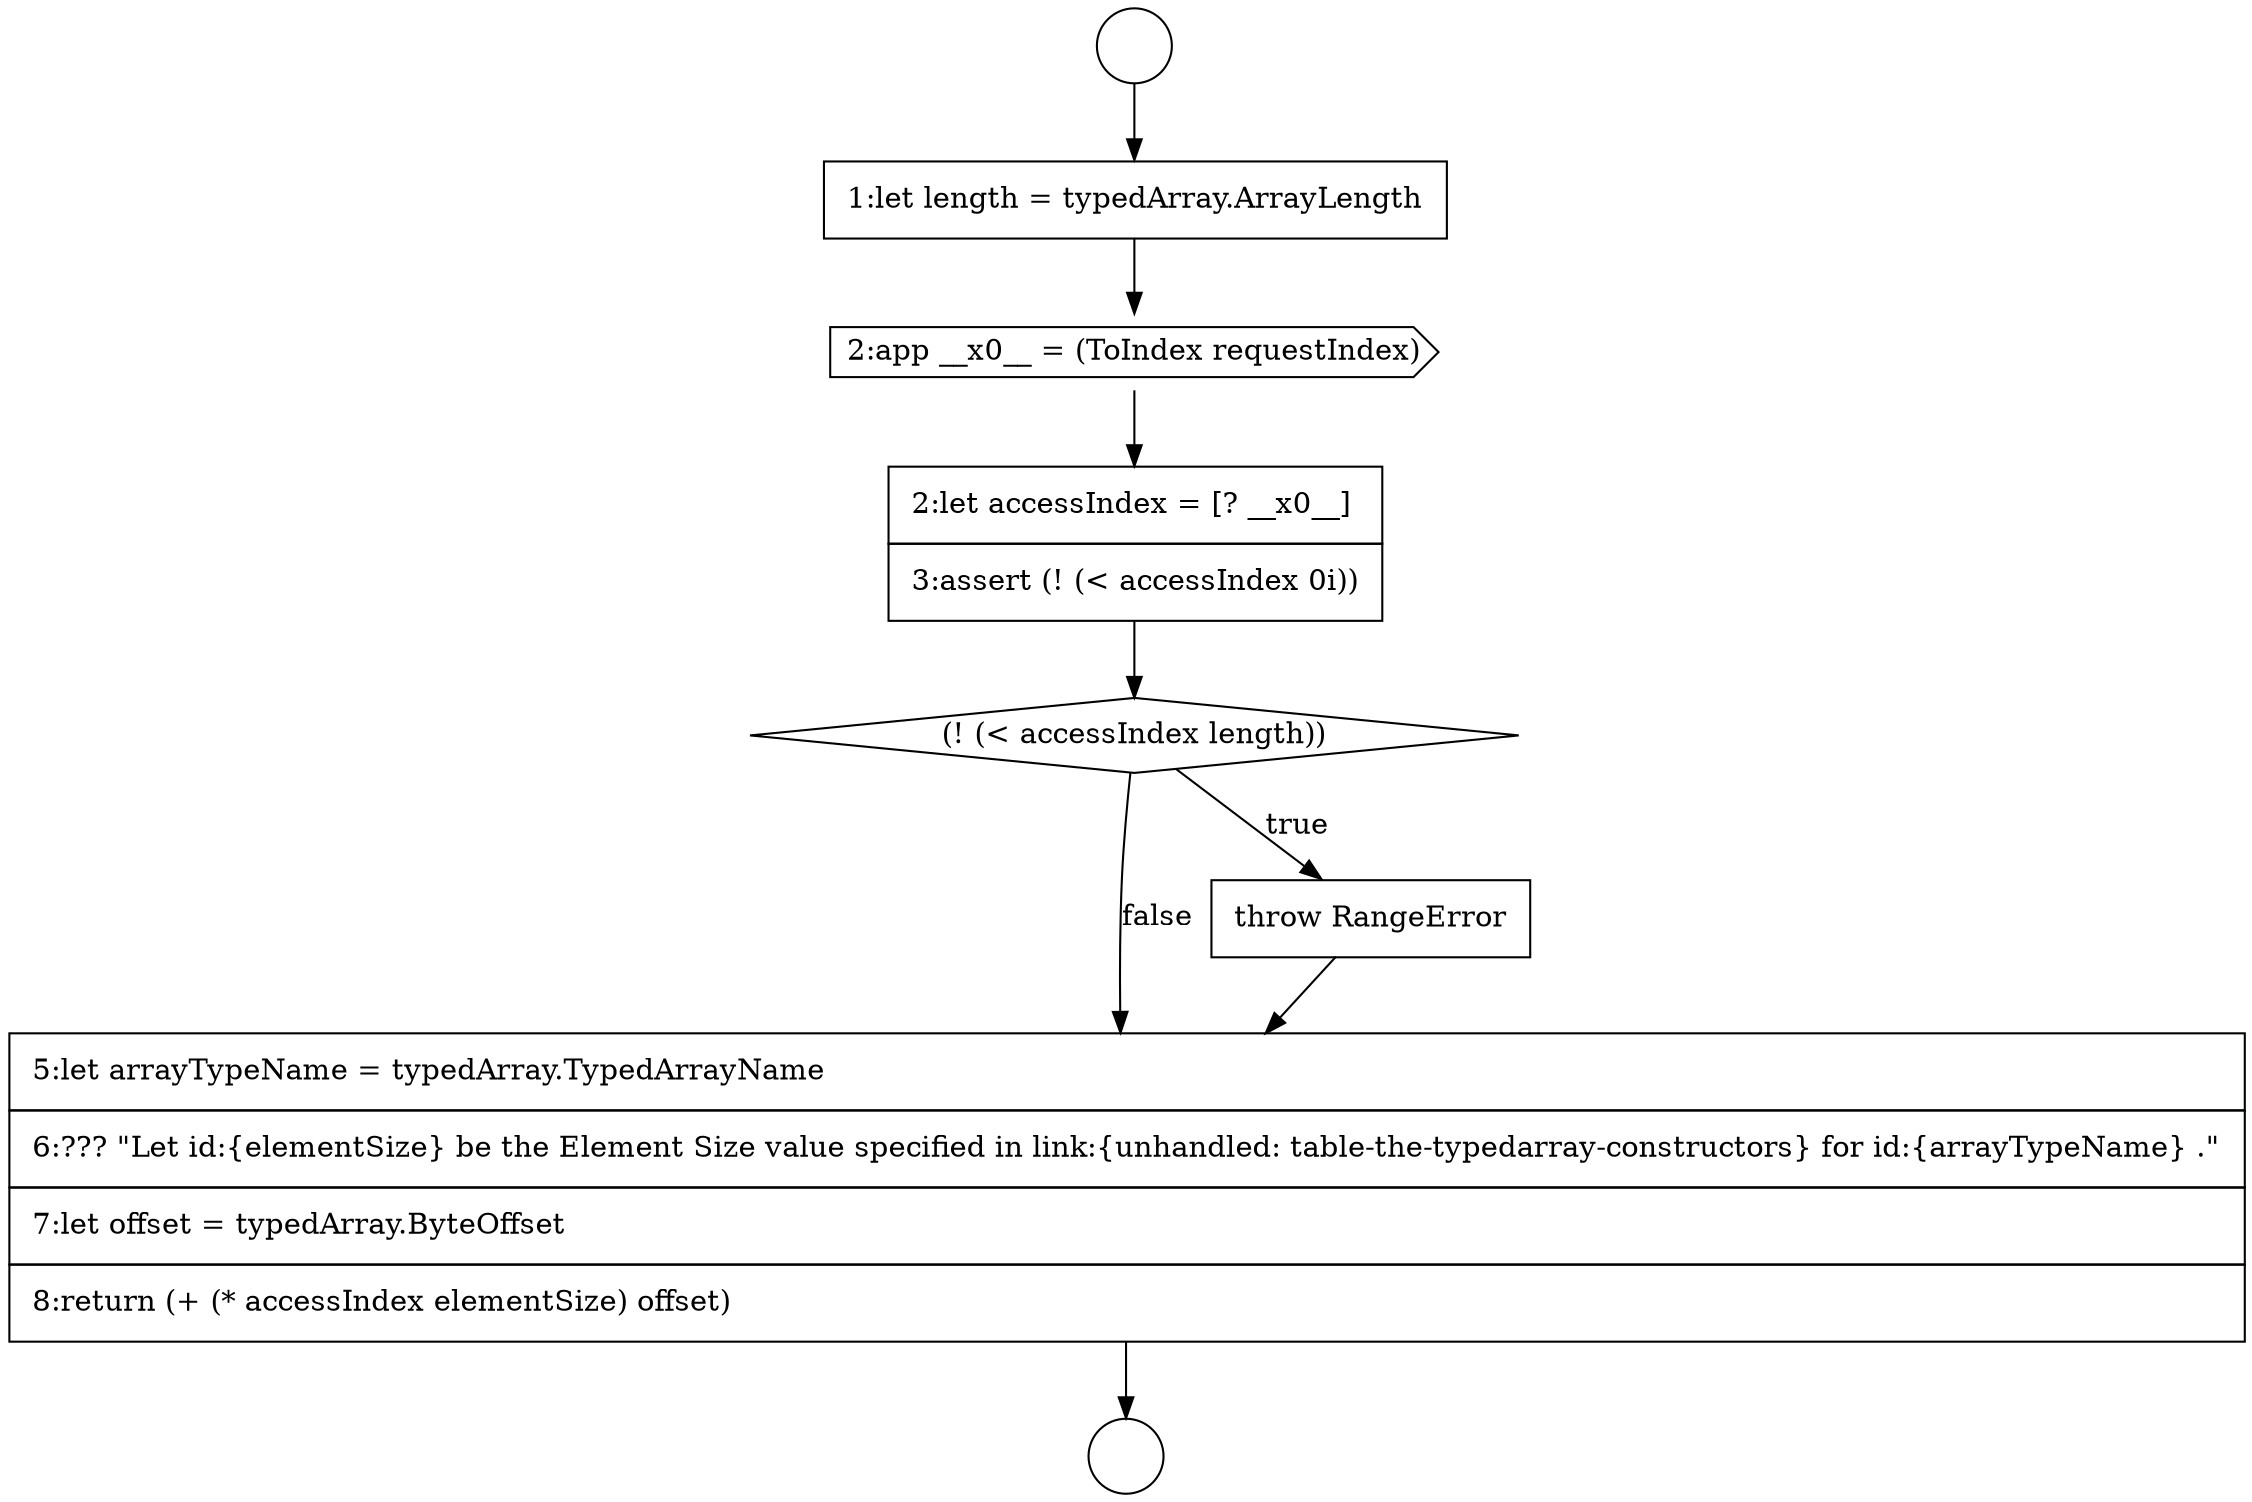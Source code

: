digraph {
  node17815 [shape=none, margin=0, label=<<font color="black">
    <table border="0" cellborder="1" cellspacing="0" cellpadding="10">
      <tr><td align="left">5:let arrayTypeName = typedArray.TypedArrayName</td></tr>
      <tr><td align="left">6:??? &quot;Let id:{elementSize} be the Element Size value specified in link:{unhandled: table-the-typedarray-constructors} for id:{arrayTypeName} .&quot;</td></tr>
      <tr><td align="left">7:let offset = typedArray.ByteOffset</td></tr>
      <tr><td align="left">8:return (+ (* accessIndex elementSize) offset)</td></tr>
    </table>
  </font>> color="black" fillcolor="white" style=filled]
  node17811 [shape=cds, label=<<font color="black">2:app __x0__ = (ToIndex requestIndex)</font>> color="black" fillcolor="white" style=filled]
  node17812 [shape=none, margin=0, label=<<font color="black">
    <table border="0" cellborder="1" cellspacing="0" cellpadding="10">
      <tr><td align="left">2:let accessIndex = [? __x0__]</td></tr>
      <tr><td align="left">3:assert (! (&lt; accessIndex 0i))</td></tr>
    </table>
  </font>> color="black" fillcolor="white" style=filled]
  node17813 [shape=diamond, label=<<font color="black">(! (&lt; accessIndex length))</font>> color="black" fillcolor="white" style=filled]
  node17809 [shape=circle label=" " color="black" fillcolor="white" style=filled]
  node17814 [shape=none, margin=0, label=<<font color="black">
    <table border="0" cellborder="1" cellspacing="0" cellpadding="10">
      <tr><td align="left">throw RangeError</td></tr>
    </table>
  </font>> color="black" fillcolor="white" style=filled]
  node17808 [shape=circle label=" " color="black" fillcolor="white" style=filled]
  node17810 [shape=none, margin=0, label=<<font color="black">
    <table border="0" cellborder="1" cellspacing="0" cellpadding="10">
      <tr><td align="left">1:let length = typedArray.ArrayLength</td></tr>
    </table>
  </font>> color="black" fillcolor="white" style=filled]
  node17815 -> node17809 [ color="black"]
  node17808 -> node17810 [ color="black"]
  node17811 -> node17812 [ color="black"]
  node17814 -> node17815 [ color="black"]
  node17813 -> node17814 [label=<<font color="black">true</font>> color="black"]
  node17813 -> node17815 [label=<<font color="black">false</font>> color="black"]
  node17812 -> node17813 [ color="black"]
  node17810 -> node17811 [ color="black"]
}
